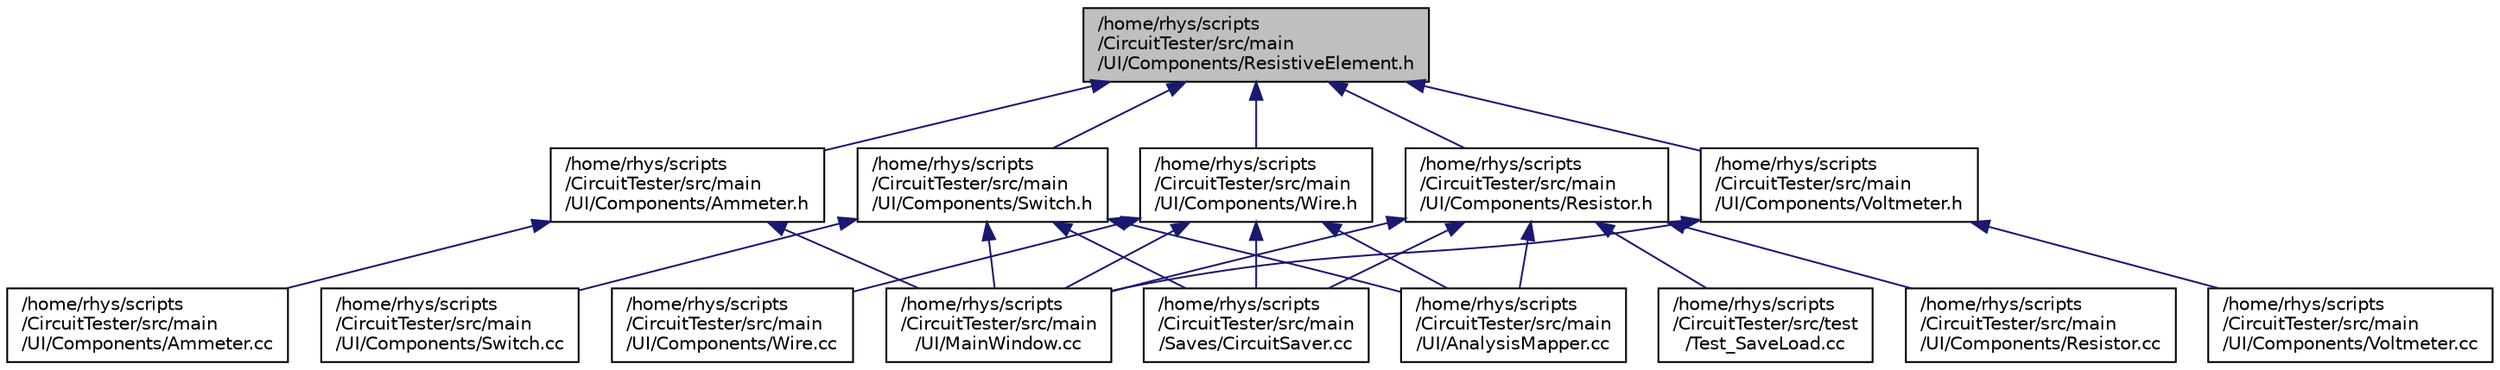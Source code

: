 digraph "/home/rhys/scripts/CircuitTester/src/main/UI/Components/ResistiveElement.h"
{
 // LATEX_PDF_SIZE
  edge [fontname="Helvetica",fontsize="10",labelfontname="Helvetica",labelfontsize="10"];
  node [fontname="Helvetica",fontsize="10",shape=record];
  Node1 [label="/home/rhys/scripts\l/CircuitTester/src/main\l/UI/Components/ResistiveElement.h",height=0.2,width=0.4,color="black", fillcolor="grey75", style="filled", fontcolor="black",tooltip=" "];
  Node1 -> Node2 [dir="back",color="midnightblue",fontsize="10",style="solid",fontname="Helvetica"];
  Node2 [label="/home/rhys/scripts\l/CircuitTester/src/main\l/UI/Components/Ammeter.h",height=0.2,width=0.4,color="black", fillcolor="white", style="filled",URL="$Ammeter_8h.html",tooltip=" "];
  Node2 -> Node3 [dir="back",color="midnightblue",fontsize="10",style="solid",fontname="Helvetica"];
  Node3 [label="/home/rhys/scripts\l/CircuitTester/src/main\l/UI/Components/Ammeter.cc",height=0.2,width=0.4,color="black", fillcolor="white", style="filled",URL="$Ammeter_8cc.html",tooltip=" "];
  Node2 -> Node4 [dir="back",color="midnightblue",fontsize="10",style="solid",fontname="Helvetica"];
  Node4 [label="/home/rhys/scripts\l/CircuitTester/src/main\l/UI/MainWindow.cc",height=0.2,width=0.4,color="black", fillcolor="white", style="filled",URL="$MainWindow_8cc.html",tooltip=" "];
  Node1 -> Node5 [dir="back",color="midnightblue",fontsize="10",style="solid",fontname="Helvetica"];
  Node5 [label="/home/rhys/scripts\l/CircuitTester/src/main\l/UI/Components/Resistor.h",height=0.2,width=0.4,color="black", fillcolor="white", style="filled",URL="$Resistor_8h.html",tooltip=" "];
  Node5 -> Node6 [dir="back",color="midnightblue",fontsize="10",style="solid",fontname="Helvetica"];
  Node6 [label="/home/rhys/scripts\l/CircuitTester/src/main\l/Saves/CircuitSaver.cc",height=0.2,width=0.4,color="black", fillcolor="white", style="filled",URL="$CircuitSaver_8cc.html",tooltip=" "];
  Node5 -> Node7 [dir="back",color="midnightblue",fontsize="10",style="solid",fontname="Helvetica"];
  Node7 [label="/home/rhys/scripts\l/CircuitTester/src/main\l/UI/Components/Resistor.cc",height=0.2,width=0.4,color="black", fillcolor="white", style="filled",URL="$Resistor_8cc.html",tooltip=" "];
  Node5 -> Node8 [dir="back",color="midnightblue",fontsize="10",style="solid",fontname="Helvetica"];
  Node8 [label="/home/rhys/scripts\l/CircuitTester/src/main\l/UI/AnalysisMapper.cc",height=0.2,width=0.4,color="black", fillcolor="white", style="filled",URL="$AnalysisMapper_8cc.html",tooltip=" "];
  Node5 -> Node4 [dir="back",color="midnightblue",fontsize="10",style="solid",fontname="Helvetica"];
  Node5 -> Node9 [dir="back",color="midnightblue",fontsize="10",style="solid",fontname="Helvetica"];
  Node9 [label="/home/rhys/scripts\l/CircuitTester/src/test\l/Test_SaveLoad.cc",height=0.2,width=0.4,color="black", fillcolor="white", style="filled",URL="$Test__SaveLoad_8cc.html",tooltip=" "];
  Node1 -> Node10 [dir="back",color="midnightblue",fontsize="10",style="solid",fontname="Helvetica"];
  Node10 [label="/home/rhys/scripts\l/CircuitTester/src/main\l/UI/Components/Switch.h",height=0.2,width=0.4,color="black", fillcolor="white", style="filled",URL="$Switch_8h.html",tooltip=" "];
  Node10 -> Node6 [dir="back",color="midnightblue",fontsize="10",style="solid",fontname="Helvetica"];
  Node10 -> Node11 [dir="back",color="midnightblue",fontsize="10",style="solid",fontname="Helvetica"];
  Node11 [label="/home/rhys/scripts\l/CircuitTester/src/main\l/UI/Components/Switch.cc",height=0.2,width=0.4,color="black", fillcolor="white", style="filled",URL="$Switch_8cc.html",tooltip=" "];
  Node10 -> Node8 [dir="back",color="midnightblue",fontsize="10",style="solid",fontname="Helvetica"];
  Node10 -> Node4 [dir="back",color="midnightblue",fontsize="10",style="solid",fontname="Helvetica"];
  Node1 -> Node12 [dir="back",color="midnightblue",fontsize="10",style="solid",fontname="Helvetica"];
  Node12 [label="/home/rhys/scripts\l/CircuitTester/src/main\l/UI/Components/Voltmeter.h",height=0.2,width=0.4,color="black", fillcolor="white", style="filled",URL="$Voltmeter_8h.html",tooltip=" "];
  Node12 -> Node13 [dir="back",color="midnightblue",fontsize="10",style="solid",fontname="Helvetica"];
  Node13 [label="/home/rhys/scripts\l/CircuitTester/src/main\l/UI/Components/Voltmeter.cc",height=0.2,width=0.4,color="black", fillcolor="white", style="filled",URL="$Voltmeter_8cc.html",tooltip=" "];
  Node12 -> Node4 [dir="back",color="midnightblue",fontsize="10",style="solid",fontname="Helvetica"];
  Node1 -> Node14 [dir="back",color="midnightblue",fontsize="10",style="solid",fontname="Helvetica"];
  Node14 [label="/home/rhys/scripts\l/CircuitTester/src/main\l/UI/Components/Wire.h",height=0.2,width=0.4,color="black", fillcolor="white", style="filled",URL="$Wire_8h.html",tooltip=" "];
  Node14 -> Node6 [dir="back",color="midnightblue",fontsize="10",style="solid",fontname="Helvetica"];
  Node14 -> Node15 [dir="back",color="midnightblue",fontsize="10",style="solid",fontname="Helvetica"];
  Node15 [label="/home/rhys/scripts\l/CircuitTester/src/main\l/UI/Components/Wire.cc",height=0.2,width=0.4,color="black", fillcolor="white", style="filled",URL="$Wire_8cc.html",tooltip=" "];
  Node14 -> Node8 [dir="back",color="midnightblue",fontsize="10",style="solid",fontname="Helvetica"];
  Node14 -> Node4 [dir="back",color="midnightblue",fontsize="10",style="solid",fontname="Helvetica"];
}
